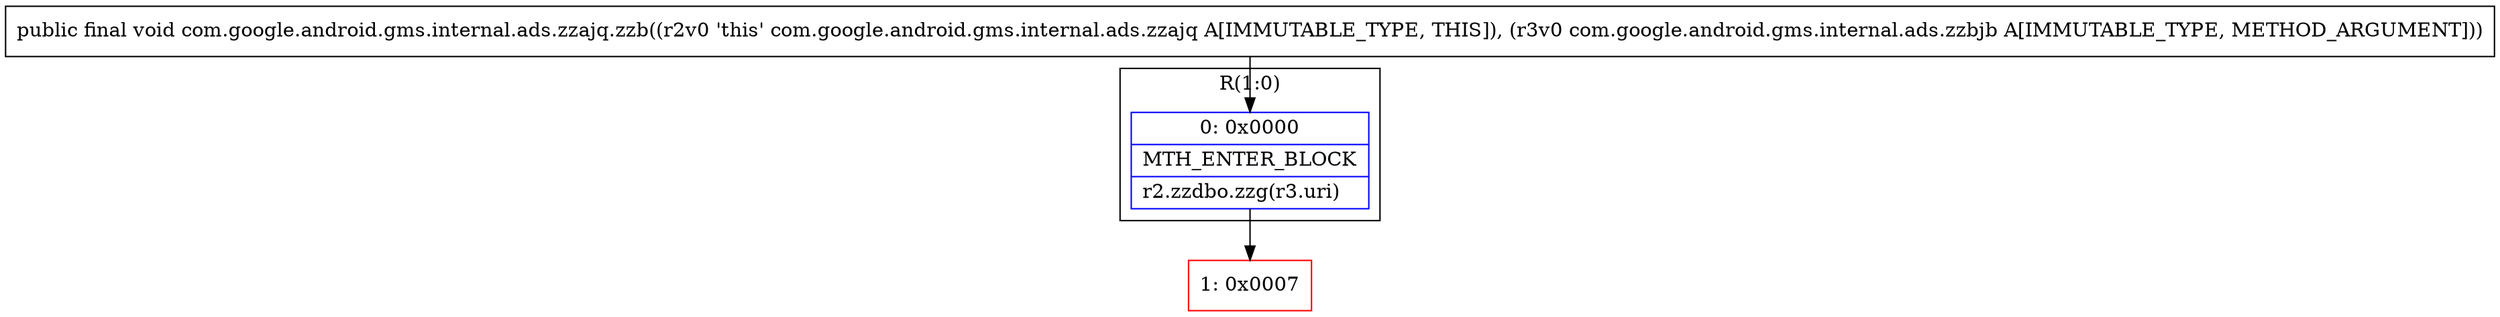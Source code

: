 digraph "CFG forcom.google.android.gms.internal.ads.zzajq.zzb(Lcom\/google\/android\/gms\/internal\/ads\/zzbjb;)V" {
subgraph cluster_Region_372744461 {
label = "R(1:0)";
node [shape=record,color=blue];
Node_0 [shape=record,label="{0\:\ 0x0000|MTH_ENTER_BLOCK\l|r2.zzdbo.zzg(r3.uri)\l}"];
}
Node_1 [shape=record,color=red,label="{1\:\ 0x0007}"];
MethodNode[shape=record,label="{public final void com.google.android.gms.internal.ads.zzajq.zzb((r2v0 'this' com.google.android.gms.internal.ads.zzajq A[IMMUTABLE_TYPE, THIS]), (r3v0 com.google.android.gms.internal.ads.zzbjb A[IMMUTABLE_TYPE, METHOD_ARGUMENT])) }"];
MethodNode -> Node_0;
Node_0 -> Node_1;
}


